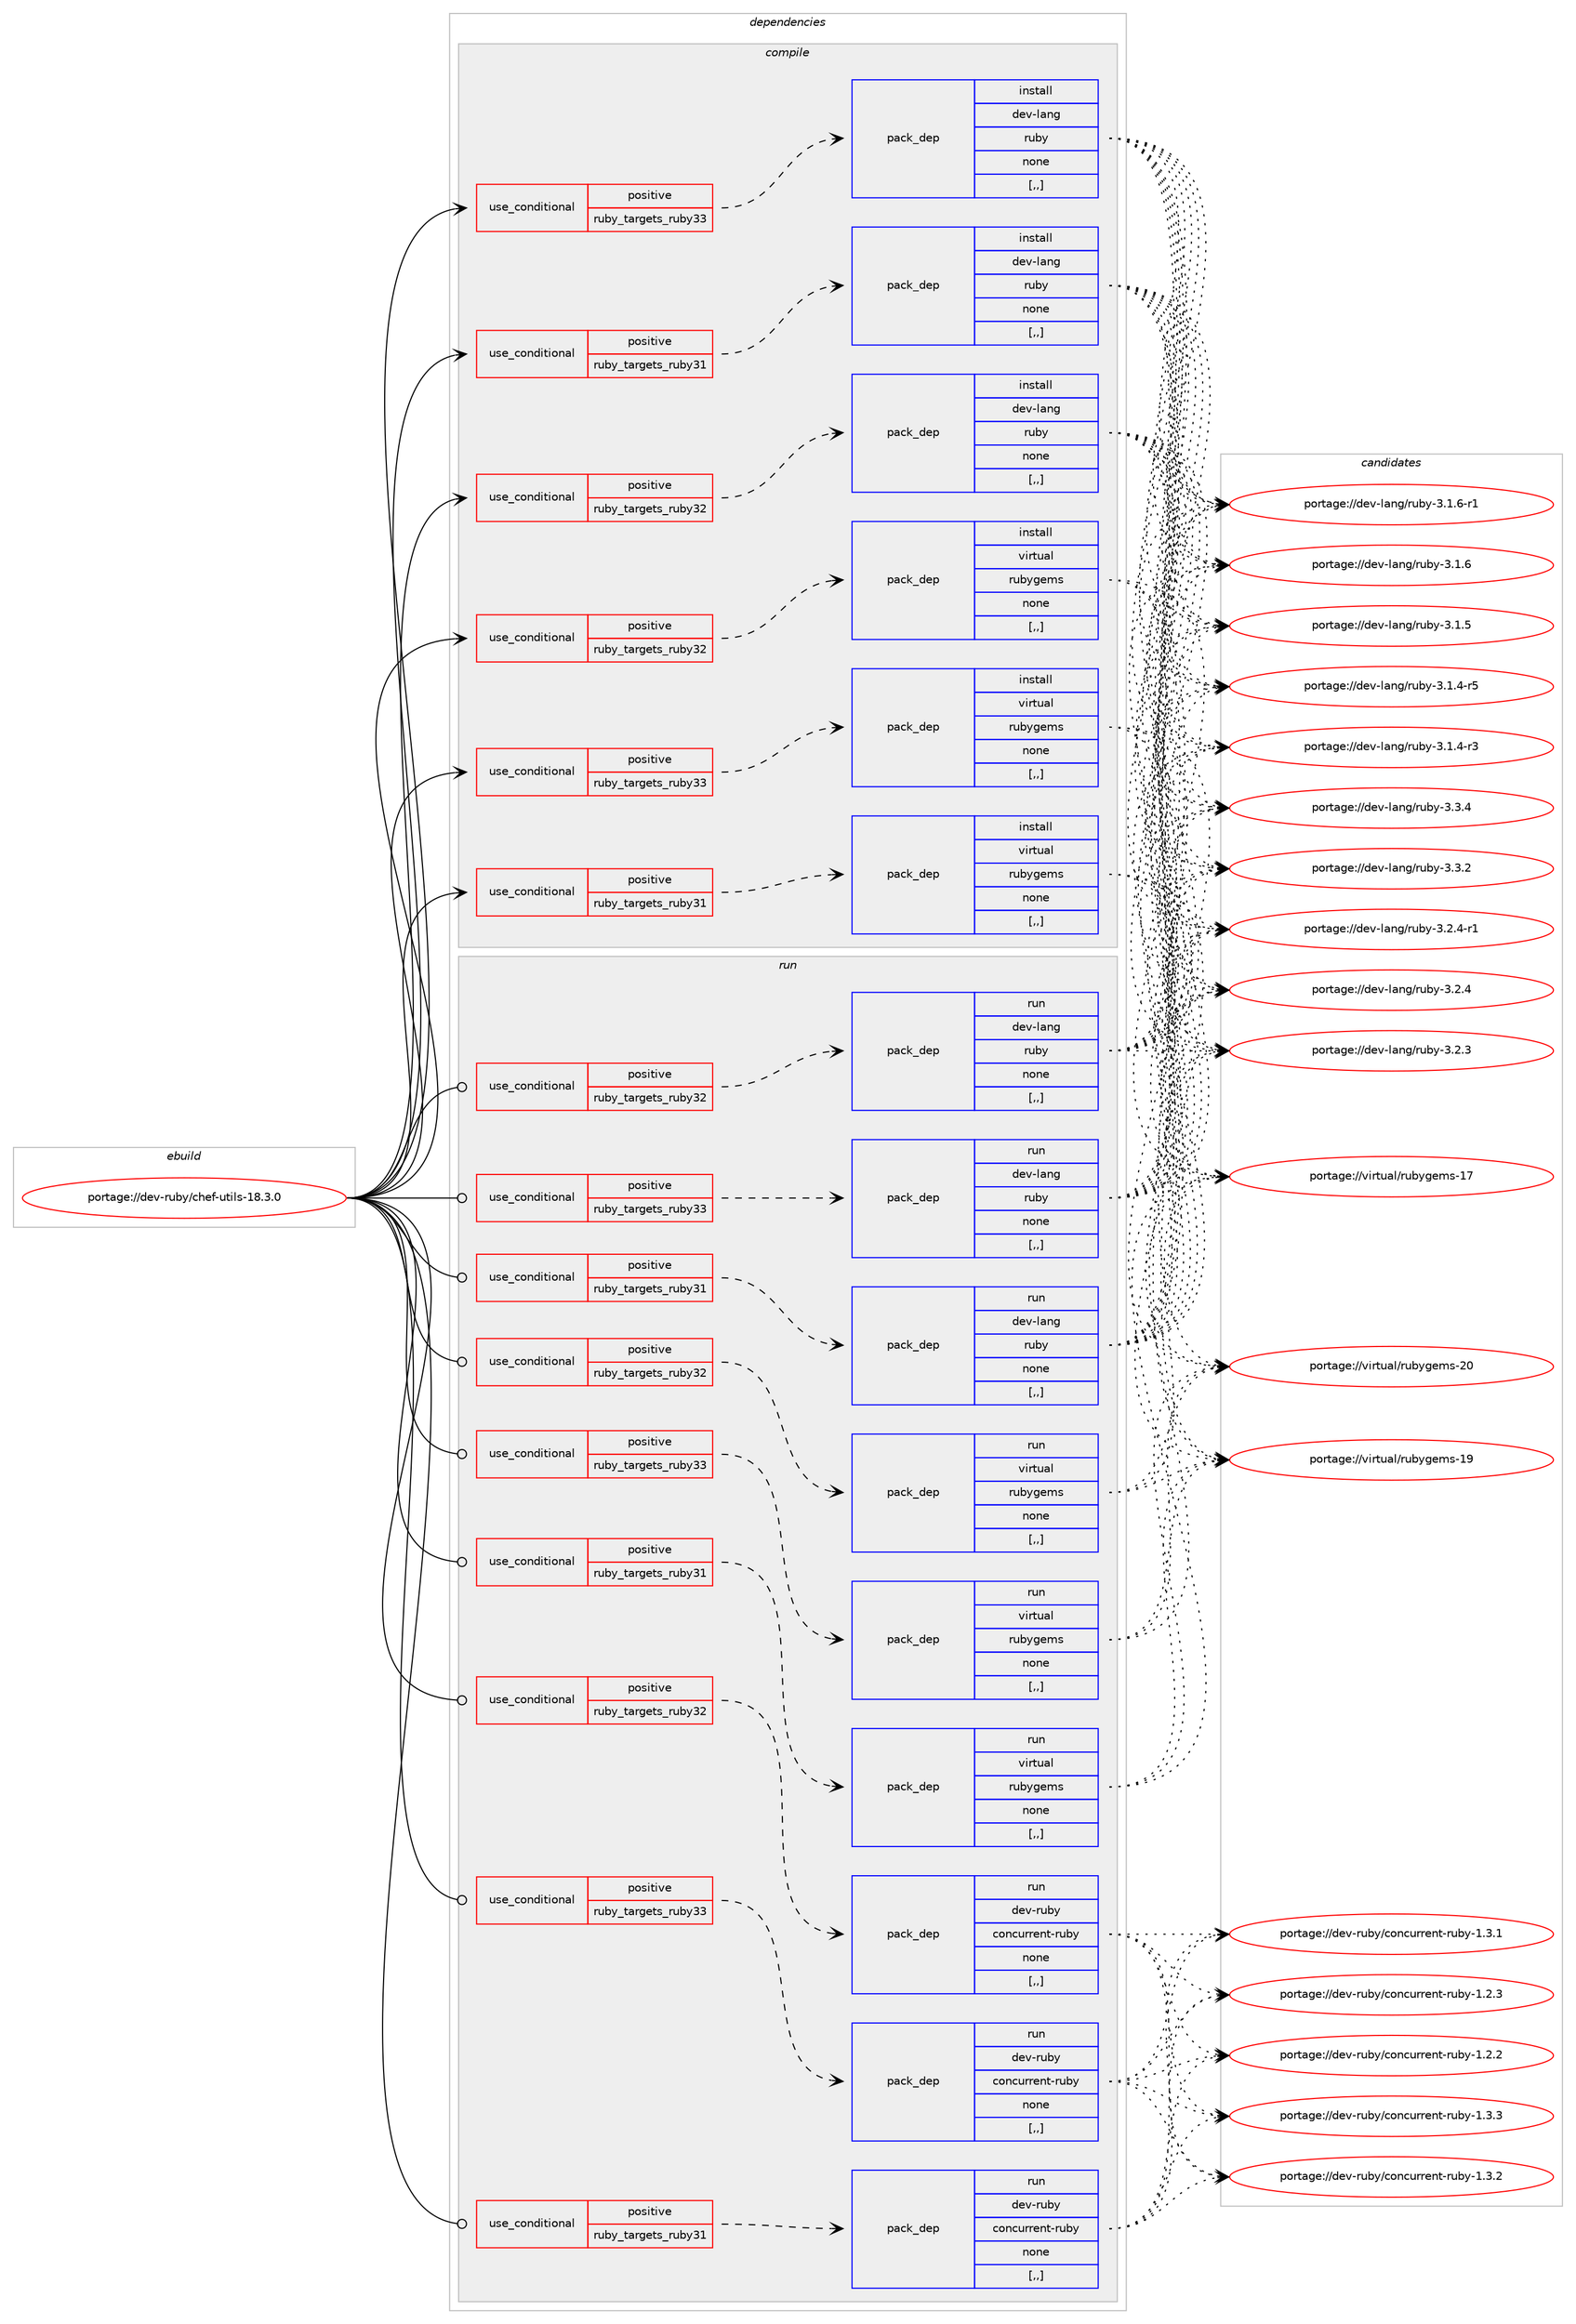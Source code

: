 digraph prolog {

# *************
# Graph options
# *************

newrank=true;
concentrate=true;
compound=true;
graph [rankdir=LR,fontname=Helvetica,fontsize=10,ranksep=1.5];#, ranksep=2.5, nodesep=0.2];
edge  [arrowhead=vee];
node  [fontname=Helvetica,fontsize=10];

# **********
# The ebuild
# **********

subgraph cluster_leftcol {
color=gray;
label=<<i>ebuild</i>>;
id [label="portage://dev-ruby/chef-utils-18.3.0", color=red, width=4, href="../dev-ruby/chef-utils-18.3.0.svg"];
}

# ****************
# The dependencies
# ****************

subgraph cluster_midcol {
color=gray;
label=<<i>dependencies</i>>;
subgraph cluster_compile {
fillcolor="#eeeeee";
style=filled;
label=<<i>compile</i>>;
subgraph cond45462 {
dependency178744 [label=<<TABLE BORDER="0" CELLBORDER="1" CELLSPACING="0" CELLPADDING="4"><TR><TD ROWSPAN="3" CELLPADDING="10">use_conditional</TD></TR><TR><TD>positive</TD></TR><TR><TD>ruby_targets_ruby31</TD></TR></TABLE>>, shape=none, color=red];
subgraph pack131989 {
dependency178745 [label=<<TABLE BORDER="0" CELLBORDER="1" CELLSPACING="0" CELLPADDING="4" WIDTH="220"><TR><TD ROWSPAN="6" CELLPADDING="30">pack_dep</TD></TR><TR><TD WIDTH="110">install</TD></TR><TR><TD>dev-lang</TD></TR><TR><TD>ruby</TD></TR><TR><TD>none</TD></TR><TR><TD>[,,]</TD></TR></TABLE>>, shape=none, color=blue];
}
dependency178744:e -> dependency178745:w [weight=20,style="dashed",arrowhead="vee"];
}
id:e -> dependency178744:w [weight=20,style="solid",arrowhead="vee"];
subgraph cond45463 {
dependency178746 [label=<<TABLE BORDER="0" CELLBORDER="1" CELLSPACING="0" CELLPADDING="4"><TR><TD ROWSPAN="3" CELLPADDING="10">use_conditional</TD></TR><TR><TD>positive</TD></TR><TR><TD>ruby_targets_ruby31</TD></TR></TABLE>>, shape=none, color=red];
subgraph pack131990 {
dependency178747 [label=<<TABLE BORDER="0" CELLBORDER="1" CELLSPACING="0" CELLPADDING="4" WIDTH="220"><TR><TD ROWSPAN="6" CELLPADDING="30">pack_dep</TD></TR><TR><TD WIDTH="110">install</TD></TR><TR><TD>virtual</TD></TR><TR><TD>rubygems</TD></TR><TR><TD>none</TD></TR><TR><TD>[,,]</TD></TR></TABLE>>, shape=none, color=blue];
}
dependency178746:e -> dependency178747:w [weight=20,style="dashed",arrowhead="vee"];
}
id:e -> dependency178746:w [weight=20,style="solid",arrowhead="vee"];
subgraph cond45464 {
dependency178748 [label=<<TABLE BORDER="0" CELLBORDER="1" CELLSPACING="0" CELLPADDING="4"><TR><TD ROWSPAN="3" CELLPADDING="10">use_conditional</TD></TR><TR><TD>positive</TD></TR><TR><TD>ruby_targets_ruby32</TD></TR></TABLE>>, shape=none, color=red];
subgraph pack131991 {
dependency178749 [label=<<TABLE BORDER="0" CELLBORDER="1" CELLSPACING="0" CELLPADDING="4" WIDTH="220"><TR><TD ROWSPAN="6" CELLPADDING="30">pack_dep</TD></TR><TR><TD WIDTH="110">install</TD></TR><TR><TD>dev-lang</TD></TR><TR><TD>ruby</TD></TR><TR><TD>none</TD></TR><TR><TD>[,,]</TD></TR></TABLE>>, shape=none, color=blue];
}
dependency178748:e -> dependency178749:w [weight=20,style="dashed",arrowhead="vee"];
}
id:e -> dependency178748:w [weight=20,style="solid",arrowhead="vee"];
subgraph cond45465 {
dependency178750 [label=<<TABLE BORDER="0" CELLBORDER="1" CELLSPACING="0" CELLPADDING="4"><TR><TD ROWSPAN="3" CELLPADDING="10">use_conditional</TD></TR><TR><TD>positive</TD></TR><TR><TD>ruby_targets_ruby32</TD></TR></TABLE>>, shape=none, color=red];
subgraph pack131992 {
dependency178751 [label=<<TABLE BORDER="0" CELLBORDER="1" CELLSPACING="0" CELLPADDING="4" WIDTH="220"><TR><TD ROWSPAN="6" CELLPADDING="30">pack_dep</TD></TR><TR><TD WIDTH="110">install</TD></TR><TR><TD>virtual</TD></TR><TR><TD>rubygems</TD></TR><TR><TD>none</TD></TR><TR><TD>[,,]</TD></TR></TABLE>>, shape=none, color=blue];
}
dependency178750:e -> dependency178751:w [weight=20,style="dashed",arrowhead="vee"];
}
id:e -> dependency178750:w [weight=20,style="solid",arrowhead="vee"];
subgraph cond45466 {
dependency178752 [label=<<TABLE BORDER="0" CELLBORDER="1" CELLSPACING="0" CELLPADDING="4"><TR><TD ROWSPAN="3" CELLPADDING="10">use_conditional</TD></TR><TR><TD>positive</TD></TR><TR><TD>ruby_targets_ruby33</TD></TR></TABLE>>, shape=none, color=red];
subgraph pack131993 {
dependency178753 [label=<<TABLE BORDER="0" CELLBORDER="1" CELLSPACING="0" CELLPADDING="4" WIDTH="220"><TR><TD ROWSPAN="6" CELLPADDING="30">pack_dep</TD></TR><TR><TD WIDTH="110">install</TD></TR><TR><TD>dev-lang</TD></TR><TR><TD>ruby</TD></TR><TR><TD>none</TD></TR><TR><TD>[,,]</TD></TR></TABLE>>, shape=none, color=blue];
}
dependency178752:e -> dependency178753:w [weight=20,style="dashed",arrowhead="vee"];
}
id:e -> dependency178752:w [weight=20,style="solid",arrowhead="vee"];
subgraph cond45467 {
dependency178754 [label=<<TABLE BORDER="0" CELLBORDER="1" CELLSPACING="0" CELLPADDING="4"><TR><TD ROWSPAN="3" CELLPADDING="10">use_conditional</TD></TR><TR><TD>positive</TD></TR><TR><TD>ruby_targets_ruby33</TD></TR></TABLE>>, shape=none, color=red];
subgraph pack131994 {
dependency178755 [label=<<TABLE BORDER="0" CELLBORDER="1" CELLSPACING="0" CELLPADDING="4" WIDTH="220"><TR><TD ROWSPAN="6" CELLPADDING="30">pack_dep</TD></TR><TR><TD WIDTH="110">install</TD></TR><TR><TD>virtual</TD></TR><TR><TD>rubygems</TD></TR><TR><TD>none</TD></TR><TR><TD>[,,]</TD></TR></TABLE>>, shape=none, color=blue];
}
dependency178754:e -> dependency178755:w [weight=20,style="dashed",arrowhead="vee"];
}
id:e -> dependency178754:w [weight=20,style="solid",arrowhead="vee"];
}
subgraph cluster_compileandrun {
fillcolor="#eeeeee";
style=filled;
label=<<i>compile and run</i>>;
}
subgraph cluster_run {
fillcolor="#eeeeee";
style=filled;
label=<<i>run</i>>;
subgraph cond45468 {
dependency178756 [label=<<TABLE BORDER="0" CELLBORDER="1" CELLSPACING="0" CELLPADDING="4"><TR><TD ROWSPAN="3" CELLPADDING="10">use_conditional</TD></TR><TR><TD>positive</TD></TR><TR><TD>ruby_targets_ruby31</TD></TR></TABLE>>, shape=none, color=red];
subgraph pack131995 {
dependency178757 [label=<<TABLE BORDER="0" CELLBORDER="1" CELLSPACING="0" CELLPADDING="4" WIDTH="220"><TR><TD ROWSPAN="6" CELLPADDING="30">pack_dep</TD></TR><TR><TD WIDTH="110">run</TD></TR><TR><TD>dev-lang</TD></TR><TR><TD>ruby</TD></TR><TR><TD>none</TD></TR><TR><TD>[,,]</TD></TR></TABLE>>, shape=none, color=blue];
}
dependency178756:e -> dependency178757:w [weight=20,style="dashed",arrowhead="vee"];
}
id:e -> dependency178756:w [weight=20,style="solid",arrowhead="odot"];
subgraph cond45469 {
dependency178758 [label=<<TABLE BORDER="0" CELLBORDER="1" CELLSPACING="0" CELLPADDING="4"><TR><TD ROWSPAN="3" CELLPADDING="10">use_conditional</TD></TR><TR><TD>positive</TD></TR><TR><TD>ruby_targets_ruby31</TD></TR></TABLE>>, shape=none, color=red];
subgraph pack131996 {
dependency178759 [label=<<TABLE BORDER="0" CELLBORDER="1" CELLSPACING="0" CELLPADDING="4" WIDTH="220"><TR><TD ROWSPAN="6" CELLPADDING="30">pack_dep</TD></TR><TR><TD WIDTH="110">run</TD></TR><TR><TD>dev-ruby</TD></TR><TR><TD>concurrent-ruby</TD></TR><TR><TD>none</TD></TR><TR><TD>[,,]</TD></TR></TABLE>>, shape=none, color=blue];
}
dependency178758:e -> dependency178759:w [weight=20,style="dashed",arrowhead="vee"];
}
id:e -> dependency178758:w [weight=20,style="solid",arrowhead="odot"];
subgraph cond45470 {
dependency178760 [label=<<TABLE BORDER="0" CELLBORDER="1" CELLSPACING="0" CELLPADDING="4"><TR><TD ROWSPAN="3" CELLPADDING="10">use_conditional</TD></TR><TR><TD>positive</TD></TR><TR><TD>ruby_targets_ruby31</TD></TR></TABLE>>, shape=none, color=red];
subgraph pack131997 {
dependency178761 [label=<<TABLE BORDER="0" CELLBORDER="1" CELLSPACING="0" CELLPADDING="4" WIDTH="220"><TR><TD ROWSPAN="6" CELLPADDING="30">pack_dep</TD></TR><TR><TD WIDTH="110">run</TD></TR><TR><TD>virtual</TD></TR><TR><TD>rubygems</TD></TR><TR><TD>none</TD></TR><TR><TD>[,,]</TD></TR></TABLE>>, shape=none, color=blue];
}
dependency178760:e -> dependency178761:w [weight=20,style="dashed",arrowhead="vee"];
}
id:e -> dependency178760:w [weight=20,style="solid",arrowhead="odot"];
subgraph cond45471 {
dependency178762 [label=<<TABLE BORDER="0" CELLBORDER="1" CELLSPACING="0" CELLPADDING="4"><TR><TD ROWSPAN="3" CELLPADDING="10">use_conditional</TD></TR><TR><TD>positive</TD></TR><TR><TD>ruby_targets_ruby32</TD></TR></TABLE>>, shape=none, color=red];
subgraph pack131998 {
dependency178763 [label=<<TABLE BORDER="0" CELLBORDER="1" CELLSPACING="0" CELLPADDING="4" WIDTH="220"><TR><TD ROWSPAN="6" CELLPADDING="30">pack_dep</TD></TR><TR><TD WIDTH="110">run</TD></TR><TR><TD>dev-lang</TD></TR><TR><TD>ruby</TD></TR><TR><TD>none</TD></TR><TR><TD>[,,]</TD></TR></TABLE>>, shape=none, color=blue];
}
dependency178762:e -> dependency178763:w [weight=20,style="dashed",arrowhead="vee"];
}
id:e -> dependency178762:w [weight=20,style="solid",arrowhead="odot"];
subgraph cond45472 {
dependency178764 [label=<<TABLE BORDER="0" CELLBORDER="1" CELLSPACING="0" CELLPADDING="4"><TR><TD ROWSPAN="3" CELLPADDING="10">use_conditional</TD></TR><TR><TD>positive</TD></TR><TR><TD>ruby_targets_ruby32</TD></TR></TABLE>>, shape=none, color=red];
subgraph pack131999 {
dependency178765 [label=<<TABLE BORDER="0" CELLBORDER="1" CELLSPACING="0" CELLPADDING="4" WIDTH="220"><TR><TD ROWSPAN="6" CELLPADDING="30">pack_dep</TD></TR><TR><TD WIDTH="110">run</TD></TR><TR><TD>dev-ruby</TD></TR><TR><TD>concurrent-ruby</TD></TR><TR><TD>none</TD></TR><TR><TD>[,,]</TD></TR></TABLE>>, shape=none, color=blue];
}
dependency178764:e -> dependency178765:w [weight=20,style="dashed",arrowhead="vee"];
}
id:e -> dependency178764:w [weight=20,style="solid",arrowhead="odot"];
subgraph cond45473 {
dependency178766 [label=<<TABLE BORDER="0" CELLBORDER="1" CELLSPACING="0" CELLPADDING="4"><TR><TD ROWSPAN="3" CELLPADDING="10">use_conditional</TD></TR><TR><TD>positive</TD></TR><TR><TD>ruby_targets_ruby32</TD></TR></TABLE>>, shape=none, color=red];
subgraph pack132000 {
dependency178767 [label=<<TABLE BORDER="0" CELLBORDER="1" CELLSPACING="0" CELLPADDING="4" WIDTH="220"><TR><TD ROWSPAN="6" CELLPADDING="30">pack_dep</TD></TR><TR><TD WIDTH="110">run</TD></TR><TR><TD>virtual</TD></TR><TR><TD>rubygems</TD></TR><TR><TD>none</TD></TR><TR><TD>[,,]</TD></TR></TABLE>>, shape=none, color=blue];
}
dependency178766:e -> dependency178767:w [weight=20,style="dashed",arrowhead="vee"];
}
id:e -> dependency178766:w [weight=20,style="solid",arrowhead="odot"];
subgraph cond45474 {
dependency178768 [label=<<TABLE BORDER="0" CELLBORDER="1" CELLSPACING="0" CELLPADDING="4"><TR><TD ROWSPAN="3" CELLPADDING="10">use_conditional</TD></TR><TR><TD>positive</TD></TR><TR><TD>ruby_targets_ruby33</TD></TR></TABLE>>, shape=none, color=red];
subgraph pack132001 {
dependency178769 [label=<<TABLE BORDER="0" CELLBORDER="1" CELLSPACING="0" CELLPADDING="4" WIDTH="220"><TR><TD ROWSPAN="6" CELLPADDING="30">pack_dep</TD></TR><TR><TD WIDTH="110">run</TD></TR><TR><TD>dev-lang</TD></TR><TR><TD>ruby</TD></TR><TR><TD>none</TD></TR><TR><TD>[,,]</TD></TR></TABLE>>, shape=none, color=blue];
}
dependency178768:e -> dependency178769:w [weight=20,style="dashed",arrowhead="vee"];
}
id:e -> dependency178768:w [weight=20,style="solid",arrowhead="odot"];
subgraph cond45475 {
dependency178770 [label=<<TABLE BORDER="0" CELLBORDER="1" CELLSPACING="0" CELLPADDING="4"><TR><TD ROWSPAN="3" CELLPADDING="10">use_conditional</TD></TR><TR><TD>positive</TD></TR><TR><TD>ruby_targets_ruby33</TD></TR></TABLE>>, shape=none, color=red];
subgraph pack132002 {
dependency178771 [label=<<TABLE BORDER="0" CELLBORDER="1" CELLSPACING="0" CELLPADDING="4" WIDTH="220"><TR><TD ROWSPAN="6" CELLPADDING="30">pack_dep</TD></TR><TR><TD WIDTH="110">run</TD></TR><TR><TD>dev-ruby</TD></TR><TR><TD>concurrent-ruby</TD></TR><TR><TD>none</TD></TR><TR><TD>[,,]</TD></TR></TABLE>>, shape=none, color=blue];
}
dependency178770:e -> dependency178771:w [weight=20,style="dashed",arrowhead="vee"];
}
id:e -> dependency178770:w [weight=20,style="solid",arrowhead="odot"];
subgraph cond45476 {
dependency178772 [label=<<TABLE BORDER="0" CELLBORDER="1" CELLSPACING="0" CELLPADDING="4"><TR><TD ROWSPAN="3" CELLPADDING="10">use_conditional</TD></TR><TR><TD>positive</TD></TR><TR><TD>ruby_targets_ruby33</TD></TR></TABLE>>, shape=none, color=red];
subgraph pack132003 {
dependency178773 [label=<<TABLE BORDER="0" CELLBORDER="1" CELLSPACING="0" CELLPADDING="4" WIDTH="220"><TR><TD ROWSPAN="6" CELLPADDING="30">pack_dep</TD></TR><TR><TD WIDTH="110">run</TD></TR><TR><TD>virtual</TD></TR><TR><TD>rubygems</TD></TR><TR><TD>none</TD></TR><TR><TD>[,,]</TD></TR></TABLE>>, shape=none, color=blue];
}
dependency178772:e -> dependency178773:w [weight=20,style="dashed",arrowhead="vee"];
}
id:e -> dependency178772:w [weight=20,style="solid",arrowhead="odot"];
}
}

# **************
# The candidates
# **************

subgraph cluster_choices {
rank=same;
color=gray;
label=<<i>candidates</i>>;

subgraph choice131989 {
color=black;
nodesep=1;
choice10010111845108971101034711411798121455146514652 [label="portage://dev-lang/ruby-3.3.4", color=red, width=4,href="../dev-lang/ruby-3.3.4.svg"];
choice10010111845108971101034711411798121455146514650 [label="portage://dev-lang/ruby-3.3.2", color=red, width=4,href="../dev-lang/ruby-3.3.2.svg"];
choice100101118451089711010347114117981214551465046524511449 [label="portage://dev-lang/ruby-3.2.4-r1", color=red, width=4,href="../dev-lang/ruby-3.2.4-r1.svg"];
choice10010111845108971101034711411798121455146504652 [label="portage://dev-lang/ruby-3.2.4", color=red, width=4,href="../dev-lang/ruby-3.2.4.svg"];
choice10010111845108971101034711411798121455146504651 [label="portage://dev-lang/ruby-3.2.3", color=red, width=4,href="../dev-lang/ruby-3.2.3.svg"];
choice100101118451089711010347114117981214551464946544511449 [label="portage://dev-lang/ruby-3.1.6-r1", color=red, width=4,href="../dev-lang/ruby-3.1.6-r1.svg"];
choice10010111845108971101034711411798121455146494654 [label="portage://dev-lang/ruby-3.1.6", color=red, width=4,href="../dev-lang/ruby-3.1.6.svg"];
choice10010111845108971101034711411798121455146494653 [label="portage://dev-lang/ruby-3.1.5", color=red, width=4,href="../dev-lang/ruby-3.1.5.svg"];
choice100101118451089711010347114117981214551464946524511453 [label="portage://dev-lang/ruby-3.1.4-r5", color=red, width=4,href="../dev-lang/ruby-3.1.4-r5.svg"];
choice100101118451089711010347114117981214551464946524511451 [label="portage://dev-lang/ruby-3.1.4-r3", color=red, width=4,href="../dev-lang/ruby-3.1.4-r3.svg"];
dependency178745:e -> choice10010111845108971101034711411798121455146514652:w [style=dotted,weight="100"];
dependency178745:e -> choice10010111845108971101034711411798121455146514650:w [style=dotted,weight="100"];
dependency178745:e -> choice100101118451089711010347114117981214551465046524511449:w [style=dotted,weight="100"];
dependency178745:e -> choice10010111845108971101034711411798121455146504652:w [style=dotted,weight="100"];
dependency178745:e -> choice10010111845108971101034711411798121455146504651:w [style=dotted,weight="100"];
dependency178745:e -> choice100101118451089711010347114117981214551464946544511449:w [style=dotted,weight="100"];
dependency178745:e -> choice10010111845108971101034711411798121455146494654:w [style=dotted,weight="100"];
dependency178745:e -> choice10010111845108971101034711411798121455146494653:w [style=dotted,weight="100"];
dependency178745:e -> choice100101118451089711010347114117981214551464946524511453:w [style=dotted,weight="100"];
dependency178745:e -> choice100101118451089711010347114117981214551464946524511451:w [style=dotted,weight="100"];
}
subgraph choice131990 {
color=black;
nodesep=1;
choice118105114116117971084711411798121103101109115455048 [label="portage://virtual/rubygems-20", color=red, width=4,href="../virtual/rubygems-20.svg"];
choice118105114116117971084711411798121103101109115454957 [label="portage://virtual/rubygems-19", color=red, width=4,href="../virtual/rubygems-19.svg"];
choice118105114116117971084711411798121103101109115454955 [label="portage://virtual/rubygems-17", color=red, width=4,href="../virtual/rubygems-17.svg"];
dependency178747:e -> choice118105114116117971084711411798121103101109115455048:w [style=dotted,weight="100"];
dependency178747:e -> choice118105114116117971084711411798121103101109115454957:w [style=dotted,weight="100"];
dependency178747:e -> choice118105114116117971084711411798121103101109115454955:w [style=dotted,weight="100"];
}
subgraph choice131991 {
color=black;
nodesep=1;
choice10010111845108971101034711411798121455146514652 [label="portage://dev-lang/ruby-3.3.4", color=red, width=4,href="../dev-lang/ruby-3.3.4.svg"];
choice10010111845108971101034711411798121455146514650 [label="portage://dev-lang/ruby-3.3.2", color=red, width=4,href="../dev-lang/ruby-3.3.2.svg"];
choice100101118451089711010347114117981214551465046524511449 [label="portage://dev-lang/ruby-3.2.4-r1", color=red, width=4,href="../dev-lang/ruby-3.2.4-r1.svg"];
choice10010111845108971101034711411798121455146504652 [label="portage://dev-lang/ruby-3.2.4", color=red, width=4,href="../dev-lang/ruby-3.2.4.svg"];
choice10010111845108971101034711411798121455146504651 [label="portage://dev-lang/ruby-3.2.3", color=red, width=4,href="../dev-lang/ruby-3.2.3.svg"];
choice100101118451089711010347114117981214551464946544511449 [label="portage://dev-lang/ruby-3.1.6-r1", color=red, width=4,href="../dev-lang/ruby-3.1.6-r1.svg"];
choice10010111845108971101034711411798121455146494654 [label="portage://dev-lang/ruby-3.1.6", color=red, width=4,href="../dev-lang/ruby-3.1.6.svg"];
choice10010111845108971101034711411798121455146494653 [label="portage://dev-lang/ruby-3.1.5", color=red, width=4,href="../dev-lang/ruby-3.1.5.svg"];
choice100101118451089711010347114117981214551464946524511453 [label="portage://dev-lang/ruby-3.1.4-r5", color=red, width=4,href="../dev-lang/ruby-3.1.4-r5.svg"];
choice100101118451089711010347114117981214551464946524511451 [label="portage://dev-lang/ruby-3.1.4-r3", color=red, width=4,href="../dev-lang/ruby-3.1.4-r3.svg"];
dependency178749:e -> choice10010111845108971101034711411798121455146514652:w [style=dotted,weight="100"];
dependency178749:e -> choice10010111845108971101034711411798121455146514650:w [style=dotted,weight="100"];
dependency178749:e -> choice100101118451089711010347114117981214551465046524511449:w [style=dotted,weight="100"];
dependency178749:e -> choice10010111845108971101034711411798121455146504652:w [style=dotted,weight="100"];
dependency178749:e -> choice10010111845108971101034711411798121455146504651:w [style=dotted,weight="100"];
dependency178749:e -> choice100101118451089711010347114117981214551464946544511449:w [style=dotted,weight="100"];
dependency178749:e -> choice10010111845108971101034711411798121455146494654:w [style=dotted,weight="100"];
dependency178749:e -> choice10010111845108971101034711411798121455146494653:w [style=dotted,weight="100"];
dependency178749:e -> choice100101118451089711010347114117981214551464946524511453:w [style=dotted,weight="100"];
dependency178749:e -> choice100101118451089711010347114117981214551464946524511451:w [style=dotted,weight="100"];
}
subgraph choice131992 {
color=black;
nodesep=1;
choice118105114116117971084711411798121103101109115455048 [label="portage://virtual/rubygems-20", color=red, width=4,href="../virtual/rubygems-20.svg"];
choice118105114116117971084711411798121103101109115454957 [label="portage://virtual/rubygems-19", color=red, width=4,href="../virtual/rubygems-19.svg"];
choice118105114116117971084711411798121103101109115454955 [label="portage://virtual/rubygems-17", color=red, width=4,href="../virtual/rubygems-17.svg"];
dependency178751:e -> choice118105114116117971084711411798121103101109115455048:w [style=dotted,weight="100"];
dependency178751:e -> choice118105114116117971084711411798121103101109115454957:w [style=dotted,weight="100"];
dependency178751:e -> choice118105114116117971084711411798121103101109115454955:w [style=dotted,weight="100"];
}
subgraph choice131993 {
color=black;
nodesep=1;
choice10010111845108971101034711411798121455146514652 [label="portage://dev-lang/ruby-3.3.4", color=red, width=4,href="../dev-lang/ruby-3.3.4.svg"];
choice10010111845108971101034711411798121455146514650 [label="portage://dev-lang/ruby-3.3.2", color=red, width=4,href="../dev-lang/ruby-3.3.2.svg"];
choice100101118451089711010347114117981214551465046524511449 [label="portage://dev-lang/ruby-3.2.4-r1", color=red, width=4,href="../dev-lang/ruby-3.2.4-r1.svg"];
choice10010111845108971101034711411798121455146504652 [label="portage://dev-lang/ruby-3.2.4", color=red, width=4,href="../dev-lang/ruby-3.2.4.svg"];
choice10010111845108971101034711411798121455146504651 [label="portage://dev-lang/ruby-3.2.3", color=red, width=4,href="../dev-lang/ruby-3.2.3.svg"];
choice100101118451089711010347114117981214551464946544511449 [label="portage://dev-lang/ruby-3.1.6-r1", color=red, width=4,href="../dev-lang/ruby-3.1.6-r1.svg"];
choice10010111845108971101034711411798121455146494654 [label="portage://dev-lang/ruby-3.1.6", color=red, width=4,href="../dev-lang/ruby-3.1.6.svg"];
choice10010111845108971101034711411798121455146494653 [label="portage://dev-lang/ruby-3.1.5", color=red, width=4,href="../dev-lang/ruby-3.1.5.svg"];
choice100101118451089711010347114117981214551464946524511453 [label="portage://dev-lang/ruby-3.1.4-r5", color=red, width=4,href="../dev-lang/ruby-3.1.4-r5.svg"];
choice100101118451089711010347114117981214551464946524511451 [label="portage://dev-lang/ruby-3.1.4-r3", color=red, width=4,href="../dev-lang/ruby-3.1.4-r3.svg"];
dependency178753:e -> choice10010111845108971101034711411798121455146514652:w [style=dotted,weight="100"];
dependency178753:e -> choice10010111845108971101034711411798121455146514650:w [style=dotted,weight="100"];
dependency178753:e -> choice100101118451089711010347114117981214551465046524511449:w [style=dotted,weight="100"];
dependency178753:e -> choice10010111845108971101034711411798121455146504652:w [style=dotted,weight="100"];
dependency178753:e -> choice10010111845108971101034711411798121455146504651:w [style=dotted,weight="100"];
dependency178753:e -> choice100101118451089711010347114117981214551464946544511449:w [style=dotted,weight="100"];
dependency178753:e -> choice10010111845108971101034711411798121455146494654:w [style=dotted,weight="100"];
dependency178753:e -> choice10010111845108971101034711411798121455146494653:w [style=dotted,weight="100"];
dependency178753:e -> choice100101118451089711010347114117981214551464946524511453:w [style=dotted,weight="100"];
dependency178753:e -> choice100101118451089711010347114117981214551464946524511451:w [style=dotted,weight="100"];
}
subgraph choice131994 {
color=black;
nodesep=1;
choice118105114116117971084711411798121103101109115455048 [label="portage://virtual/rubygems-20", color=red, width=4,href="../virtual/rubygems-20.svg"];
choice118105114116117971084711411798121103101109115454957 [label="portage://virtual/rubygems-19", color=red, width=4,href="../virtual/rubygems-19.svg"];
choice118105114116117971084711411798121103101109115454955 [label="portage://virtual/rubygems-17", color=red, width=4,href="../virtual/rubygems-17.svg"];
dependency178755:e -> choice118105114116117971084711411798121103101109115455048:w [style=dotted,weight="100"];
dependency178755:e -> choice118105114116117971084711411798121103101109115454957:w [style=dotted,weight="100"];
dependency178755:e -> choice118105114116117971084711411798121103101109115454955:w [style=dotted,weight="100"];
}
subgraph choice131995 {
color=black;
nodesep=1;
choice10010111845108971101034711411798121455146514652 [label="portage://dev-lang/ruby-3.3.4", color=red, width=4,href="../dev-lang/ruby-3.3.4.svg"];
choice10010111845108971101034711411798121455146514650 [label="portage://dev-lang/ruby-3.3.2", color=red, width=4,href="../dev-lang/ruby-3.3.2.svg"];
choice100101118451089711010347114117981214551465046524511449 [label="portage://dev-lang/ruby-3.2.4-r1", color=red, width=4,href="../dev-lang/ruby-3.2.4-r1.svg"];
choice10010111845108971101034711411798121455146504652 [label="portage://dev-lang/ruby-3.2.4", color=red, width=4,href="../dev-lang/ruby-3.2.4.svg"];
choice10010111845108971101034711411798121455146504651 [label="portage://dev-lang/ruby-3.2.3", color=red, width=4,href="../dev-lang/ruby-3.2.3.svg"];
choice100101118451089711010347114117981214551464946544511449 [label="portage://dev-lang/ruby-3.1.6-r1", color=red, width=4,href="../dev-lang/ruby-3.1.6-r1.svg"];
choice10010111845108971101034711411798121455146494654 [label="portage://dev-lang/ruby-3.1.6", color=red, width=4,href="../dev-lang/ruby-3.1.6.svg"];
choice10010111845108971101034711411798121455146494653 [label="portage://dev-lang/ruby-3.1.5", color=red, width=4,href="../dev-lang/ruby-3.1.5.svg"];
choice100101118451089711010347114117981214551464946524511453 [label="portage://dev-lang/ruby-3.1.4-r5", color=red, width=4,href="../dev-lang/ruby-3.1.4-r5.svg"];
choice100101118451089711010347114117981214551464946524511451 [label="portage://dev-lang/ruby-3.1.4-r3", color=red, width=4,href="../dev-lang/ruby-3.1.4-r3.svg"];
dependency178757:e -> choice10010111845108971101034711411798121455146514652:w [style=dotted,weight="100"];
dependency178757:e -> choice10010111845108971101034711411798121455146514650:w [style=dotted,weight="100"];
dependency178757:e -> choice100101118451089711010347114117981214551465046524511449:w [style=dotted,weight="100"];
dependency178757:e -> choice10010111845108971101034711411798121455146504652:w [style=dotted,weight="100"];
dependency178757:e -> choice10010111845108971101034711411798121455146504651:w [style=dotted,weight="100"];
dependency178757:e -> choice100101118451089711010347114117981214551464946544511449:w [style=dotted,weight="100"];
dependency178757:e -> choice10010111845108971101034711411798121455146494654:w [style=dotted,weight="100"];
dependency178757:e -> choice10010111845108971101034711411798121455146494653:w [style=dotted,weight="100"];
dependency178757:e -> choice100101118451089711010347114117981214551464946524511453:w [style=dotted,weight="100"];
dependency178757:e -> choice100101118451089711010347114117981214551464946524511451:w [style=dotted,weight="100"];
}
subgraph choice131996 {
color=black;
nodesep=1;
choice10010111845114117981214799111110991171141141011101164511411798121454946514651 [label="portage://dev-ruby/concurrent-ruby-1.3.3", color=red, width=4,href="../dev-ruby/concurrent-ruby-1.3.3.svg"];
choice10010111845114117981214799111110991171141141011101164511411798121454946514650 [label="portage://dev-ruby/concurrent-ruby-1.3.2", color=red, width=4,href="../dev-ruby/concurrent-ruby-1.3.2.svg"];
choice10010111845114117981214799111110991171141141011101164511411798121454946514649 [label="portage://dev-ruby/concurrent-ruby-1.3.1", color=red, width=4,href="../dev-ruby/concurrent-ruby-1.3.1.svg"];
choice10010111845114117981214799111110991171141141011101164511411798121454946504651 [label="portage://dev-ruby/concurrent-ruby-1.2.3", color=red, width=4,href="../dev-ruby/concurrent-ruby-1.2.3.svg"];
choice10010111845114117981214799111110991171141141011101164511411798121454946504650 [label="portage://dev-ruby/concurrent-ruby-1.2.2", color=red, width=4,href="../dev-ruby/concurrent-ruby-1.2.2.svg"];
dependency178759:e -> choice10010111845114117981214799111110991171141141011101164511411798121454946514651:w [style=dotted,weight="100"];
dependency178759:e -> choice10010111845114117981214799111110991171141141011101164511411798121454946514650:w [style=dotted,weight="100"];
dependency178759:e -> choice10010111845114117981214799111110991171141141011101164511411798121454946514649:w [style=dotted,weight="100"];
dependency178759:e -> choice10010111845114117981214799111110991171141141011101164511411798121454946504651:w [style=dotted,weight="100"];
dependency178759:e -> choice10010111845114117981214799111110991171141141011101164511411798121454946504650:w [style=dotted,weight="100"];
}
subgraph choice131997 {
color=black;
nodesep=1;
choice118105114116117971084711411798121103101109115455048 [label="portage://virtual/rubygems-20", color=red, width=4,href="../virtual/rubygems-20.svg"];
choice118105114116117971084711411798121103101109115454957 [label="portage://virtual/rubygems-19", color=red, width=4,href="../virtual/rubygems-19.svg"];
choice118105114116117971084711411798121103101109115454955 [label="portage://virtual/rubygems-17", color=red, width=4,href="../virtual/rubygems-17.svg"];
dependency178761:e -> choice118105114116117971084711411798121103101109115455048:w [style=dotted,weight="100"];
dependency178761:e -> choice118105114116117971084711411798121103101109115454957:w [style=dotted,weight="100"];
dependency178761:e -> choice118105114116117971084711411798121103101109115454955:w [style=dotted,weight="100"];
}
subgraph choice131998 {
color=black;
nodesep=1;
choice10010111845108971101034711411798121455146514652 [label="portage://dev-lang/ruby-3.3.4", color=red, width=4,href="../dev-lang/ruby-3.3.4.svg"];
choice10010111845108971101034711411798121455146514650 [label="portage://dev-lang/ruby-3.3.2", color=red, width=4,href="../dev-lang/ruby-3.3.2.svg"];
choice100101118451089711010347114117981214551465046524511449 [label="portage://dev-lang/ruby-3.2.4-r1", color=red, width=4,href="../dev-lang/ruby-3.2.4-r1.svg"];
choice10010111845108971101034711411798121455146504652 [label="portage://dev-lang/ruby-3.2.4", color=red, width=4,href="../dev-lang/ruby-3.2.4.svg"];
choice10010111845108971101034711411798121455146504651 [label="portage://dev-lang/ruby-3.2.3", color=red, width=4,href="../dev-lang/ruby-3.2.3.svg"];
choice100101118451089711010347114117981214551464946544511449 [label="portage://dev-lang/ruby-3.1.6-r1", color=red, width=4,href="../dev-lang/ruby-3.1.6-r1.svg"];
choice10010111845108971101034711411798121455146494654 [label="portage://dev-lang/ruby-3.1.6", color=red, width=4,href="../dev-lang/ruby-3.1.6.svg"];
choice10010111845108971101034711411798121455146494653 [label="portage://dev-lang/ruby-3.1.5", color=red, width=4,href="../dev-lang/ruby-3.1.5.svg"];
choice100101118451089711010347114117981214551464946524511453 [label="portage://dev-lang/ruby-3.1.4-r5", color=red, width=4,href="../dev-lang/ruby-3.1.4-r5.svg"];
choice100101118451089711010347114117981214551464946524511451 [label="portage://dev-lang/ruby-3.1.4-r3", color=red, width=4,href="../dev-lang/ruby-3.1.4-r3.svg"];
dependency178763:e -> choice10010111845108971101034711411798121455146514652:w [style=dotted,weight="100"];
dependency178763:e -> choice10010111845108971101034711411798121455146514650:w [style=dotted,weight="100"];
dependency178763:e -> choice100101118451089711010347114117981214551465046524511449:w [style=dotted,weight="100"];
dependency178763:e -> choice10010111845108971101034711411798121455146504652:w [style=dotted,weight="100"];
dependency178763:e -> choice10010111845108971101034711411798121455146504651:w [style=dotted,weight="100"];
dependency178763:e -> choice100101118451089711010347114117981214551464946544511449:w [style=dotted,weight="100"];
dependency178763:e -> choice10010111845108971101034711411798121455146494654:w [style=dotted,weight="100"];
dependency178763:e -> choice10010111845108971101034711411798121455146494653:w [style=dotted,weight="100"];
dependency178763:e -> choice100101118451089711010347114117981214551464946524511453:w [style=dotted,weight="100"];
dependency178763:e -> choice100101118451089711010347114117981214551464946524511451:w [style=dotted,weight="100"];
}
subgraph choice131999 {
color=black;
nodesep=1;
choice10010111845114117981214799111110991171141141011101164511411798121454946514651 [label="portage://dev-ruby/concurrent-ruby-1.3.3", color=red, width=4,href="../dev-ruby/concurrent-ruby-1.3.3.svg"];
choice10010111845114117981214799111110991171141141011101164511411798121454946514650 [label="portage://dev-ruby/concurrent-ruby-1.3.2", color=red, width=4,href="../dev-ruby/concurrent-ruby-1.3.2.svg"];
choice10010111845114117981214799111110991171141141011101164511411798121454946514649 [label="portage://dev-ruby/concurrent-ruby-1.3.1", color=red, width=4,href="../dev-ruby/concurrent-ruby-1.3.1.svg"];
choice10010111845114117981214799111110991171141141011101164511411798121454946504651 [label="portage://dev-ruby/concurrent-ruby-1.2.3", color=red, width=4,href="../dev-ruby/concurrent-ruby-1.2.3.svg"];
choice10010111845114117981214799111110991171141141011101164511411798121454946504650 [label="portage://dev-ruby/concurrent-ruby-1.2.2", color=red, width=4,href="../dev-ruby/concurrent-ruby-1.2.2.svg"];
dependency178765:e -> choice10010111845114117981214799111110991171141141011101164511411798121454946514651:w [style=dotted,weight="100"];
dependency178765:e -> choice10010111845114117981214799111110991171141141011101164511411798121454946514650:w [style=dotted,weight="100"];
dependency178765:e -> choice10010111845114117981214799111110991171141141011101164511411798121454946514649:w [style=dotted,weight="100"];
dependency178765:e -> choice10010111845114117981214799111110991171141141011101164511411798121454946504651:w [style=dotted,weight="100"];
dependency178765:e -> choice10010111845114117981214799111110991171141141011101164511411798121454946504650:w [style=dotted,weight="100"];
}
subgraph choice132000 {
color=black;
nodesep=1;
choice118105114116117971084711411798121103101109115455048 [label="portage://virtual/rubygems-20", color=red, width=4,href="../virtual/rubygems-20.svg"];
choice118105114116117971084711411798121103101109115454957 [label="portage://virtual/rubygems-19", color=red, width=4,href="../virtual/rubygems-19.svg"];
choice118105114116117971084711411798121103101109115454955 [label="portage://virtual/rubygems-17", color=red, width=4,href="../virtual/rubygems-17.svg"];
dependency178767:e -> choice118105114116117971084711411798121103101109115455048:w [style=dotted,weight="100"];
dependency178767:e -> choice118105114116117971084711411798121103101109115454957:w [style=dotted,weight="100"];
dependency178767:e -> choice118105114116117971084711411798121103101109115454955:w [style=dotted,weight="100"];
}
subgraph choice132001 {
color=black;
nodesep=1;
choice10010111845108971101034711411798121455146514652 [label="portage://dev-lang/ruby-3.3.4", color=red, width=4,href="../dev-lang/ruby-3.3.4.svg"];
choice10010111845108971101034711411798121455146514650 [label="portage://dev-lang/ruby-3.3.2", color=red, width=4,href="../dev-lang/ruby-3.3.2.svg"];
choice100101118451089711010347114117981214551465046524511449 [label="portage://dev-lang/ruby-3.2.4-r1", color=red, width=4,href="../dev-lang/ruby-3.2.4-r1.svg"];
choice10010111845108971101034711411798121455146504652 [label="portage://dev-lang/ruby-3.2.4", color=red, width=4,href="../dev-lang/ruby-3.2.4.svg"];
choice10010111845108971101034711411798121455146504651 [label="portage://dev-lang/ruby-3.2.3", color=red, width=4,href="../dev-lang/ruby-3.2.3.svg"];
choice100101118451089711010347114117981214551464946544511449 [label="portage://dev-lang/ruby-3.1.6-r1", color=red, width=4,href="../dev-lang/ruby-3.1.6-r1.svg"];
choice10010111845108971101034711411798121455146494654 [label="portage://dev-lang/ruby-3.1.6", color=red, width=4,href="../dev-lang/ruby-3.1.6.svg"];
choice10010111845108971101034711411798121455146494653 [label="portage://dev-lang/ruby-3.1.5", color=red, width=4,href="../dev-lang/ruby-3.1.5.svg"];
choice100101118451089711010347114117981214551464946524511453 [label="portage://dev-lang/ruby-3.1.4-r5", color=red, width=4,href="../dev-lang/ruby-3.1.4-r5.svg"];
choice100101118451089711010347114117981214551464946524511451 [label="portage://dev-lang/ruby-3.1.4-r3", color=red, width=4,href="../dev-lang/ruby-3.1.4-r3.svg"];
dependency178769:e -> choice10010111845108971101034711411798121455146514652:w [style=dotted,weight="100"];
dependency178769:e -> choice10010111845108971101034711411798121455146514650:w [style=dotted,weight="100"];
dependency178769:e -> choice100101118451089711010347114117981214551465046524511449:w [style=dotted,weight="100"];
dependency178769:e -> choice10010111845108971101034711411798121455146504652:w [style=dotted,weight="100"];
dependency178769:e -> choice10010111845108971101034711411798121455146504651:w [style=dotted,weight="100"];
dependency178769:e -> choice100101118451089711010347114117981214551464946544511449:w [style=dotted,weight="100"];
dependency178769:e -> choice10010111845108971101034711411798121455146494654:w [style=dotted,weight="100"];
dependency178769:e -> choice10010111845108971101034711411798121455146494653:w [style=dotted,weight="100"];
dependency178769:e -> choice100101118451089711010347114117981214551464946524511453:w [style=dotted,weight="100"];
dependency178769:e -> choice100101118451089711010347114117981214551464946524511451:w [style=dotted,weight="100"];
}
subgraph choice132002 {
color=black;
nodesep=1;
choice10010111845114117981214799111110991171141141011101164511411798121454946514651 [label="portage://dev-ruby/concurrent-ruby-1.3.3", color=red, width=4,href="../dev-ruby/concurrent-ruby-1.3.3.svg"];
choice10010111845114117981214799111110991171141141011101164511411798121454946514650 [label="portage://dev-ruby/concurrent-ruby-1.3.2", color=red, width=4,href="../dev-ruby/concurrent-ruby-1.3.2.svg"];
choice10010111845114117981214799111110991171141141011101164511411798121454946514649 [label="portage://dev-ruby/concurrent-ruby-1.3.1", color=red, width=4,href="../dev-ruby/concurrent-ruby-1.3.1.svg"];
choice10010111845114117981214799111110991171141141011101164511411798121454946504651 [label="portage://dev-ruby/concurrent-ruby-1.2.3", color=red, width=4,href="../dev-ruby/concurrent-ruby-1.2.3.svg"];
choice10010111845114117981214799111110991171141141011101164511411798121454946504650 [label="portage://dev-ruby/concurrent-ruby-1.2.2", color=red, width=4,href="../dev-ruby/concurrent-ruby-1.2.2.svg"];
dependency178771:e -> choice10010111845114117981214799111110991171141141011101164511411798121454946514651:w [style=dotted,weight="100"];
dependency178771:e -> choice10010111845114117981214799111110991171141141011101164511411798121454946514650:w [style=dotted,weight="100"];
dependency178771:e -> choice10010111845114117981214799111110991171141141011101164511411798121454946514649:w [style=dotted,weight="100"];
dependency178771:e -> choice10010111845114117981214799111110991171141141011101164511411798121454946504651:w [style=dotted,weight="100"];
dependency178771:e -> choice10010111845114117981214799111110991171141141011101164511411798121454946504650:w [style=dotted,weight="100"];
}
subgraph choice132003 {
color=black;
nodesep=1;
choice118105114116117971084711411798121103101109115455048 [label="portage://virtual/rubygems-20", color=red, width=4,href="../virtual/rubygems-20.svg"];
choice118105114116117971084711411798121103101109115454957 [label="portage://virtual/rubygems-19", color=red, width=4,href="../virtual/rubygems-19.svg"];
choice118105114116117971084711411798121103101109115454955 [label="portage://virtual/rubygems-17", color=red, width=4,href="../virtual/rubygems-17.svg"];
dependency178773:e -> choice118105114116117971084711411798121103101109115455048:w [style=dotted,weight="100"];
dependency178773:e -> choice118105114116117971084711411798121103101109115454957:w [style=dotted,weight="100"];
dependency178773:e -> choice118105114116117971084711411798121103101109115454955:w [style=dotted,weight="100"];
}
}

}
